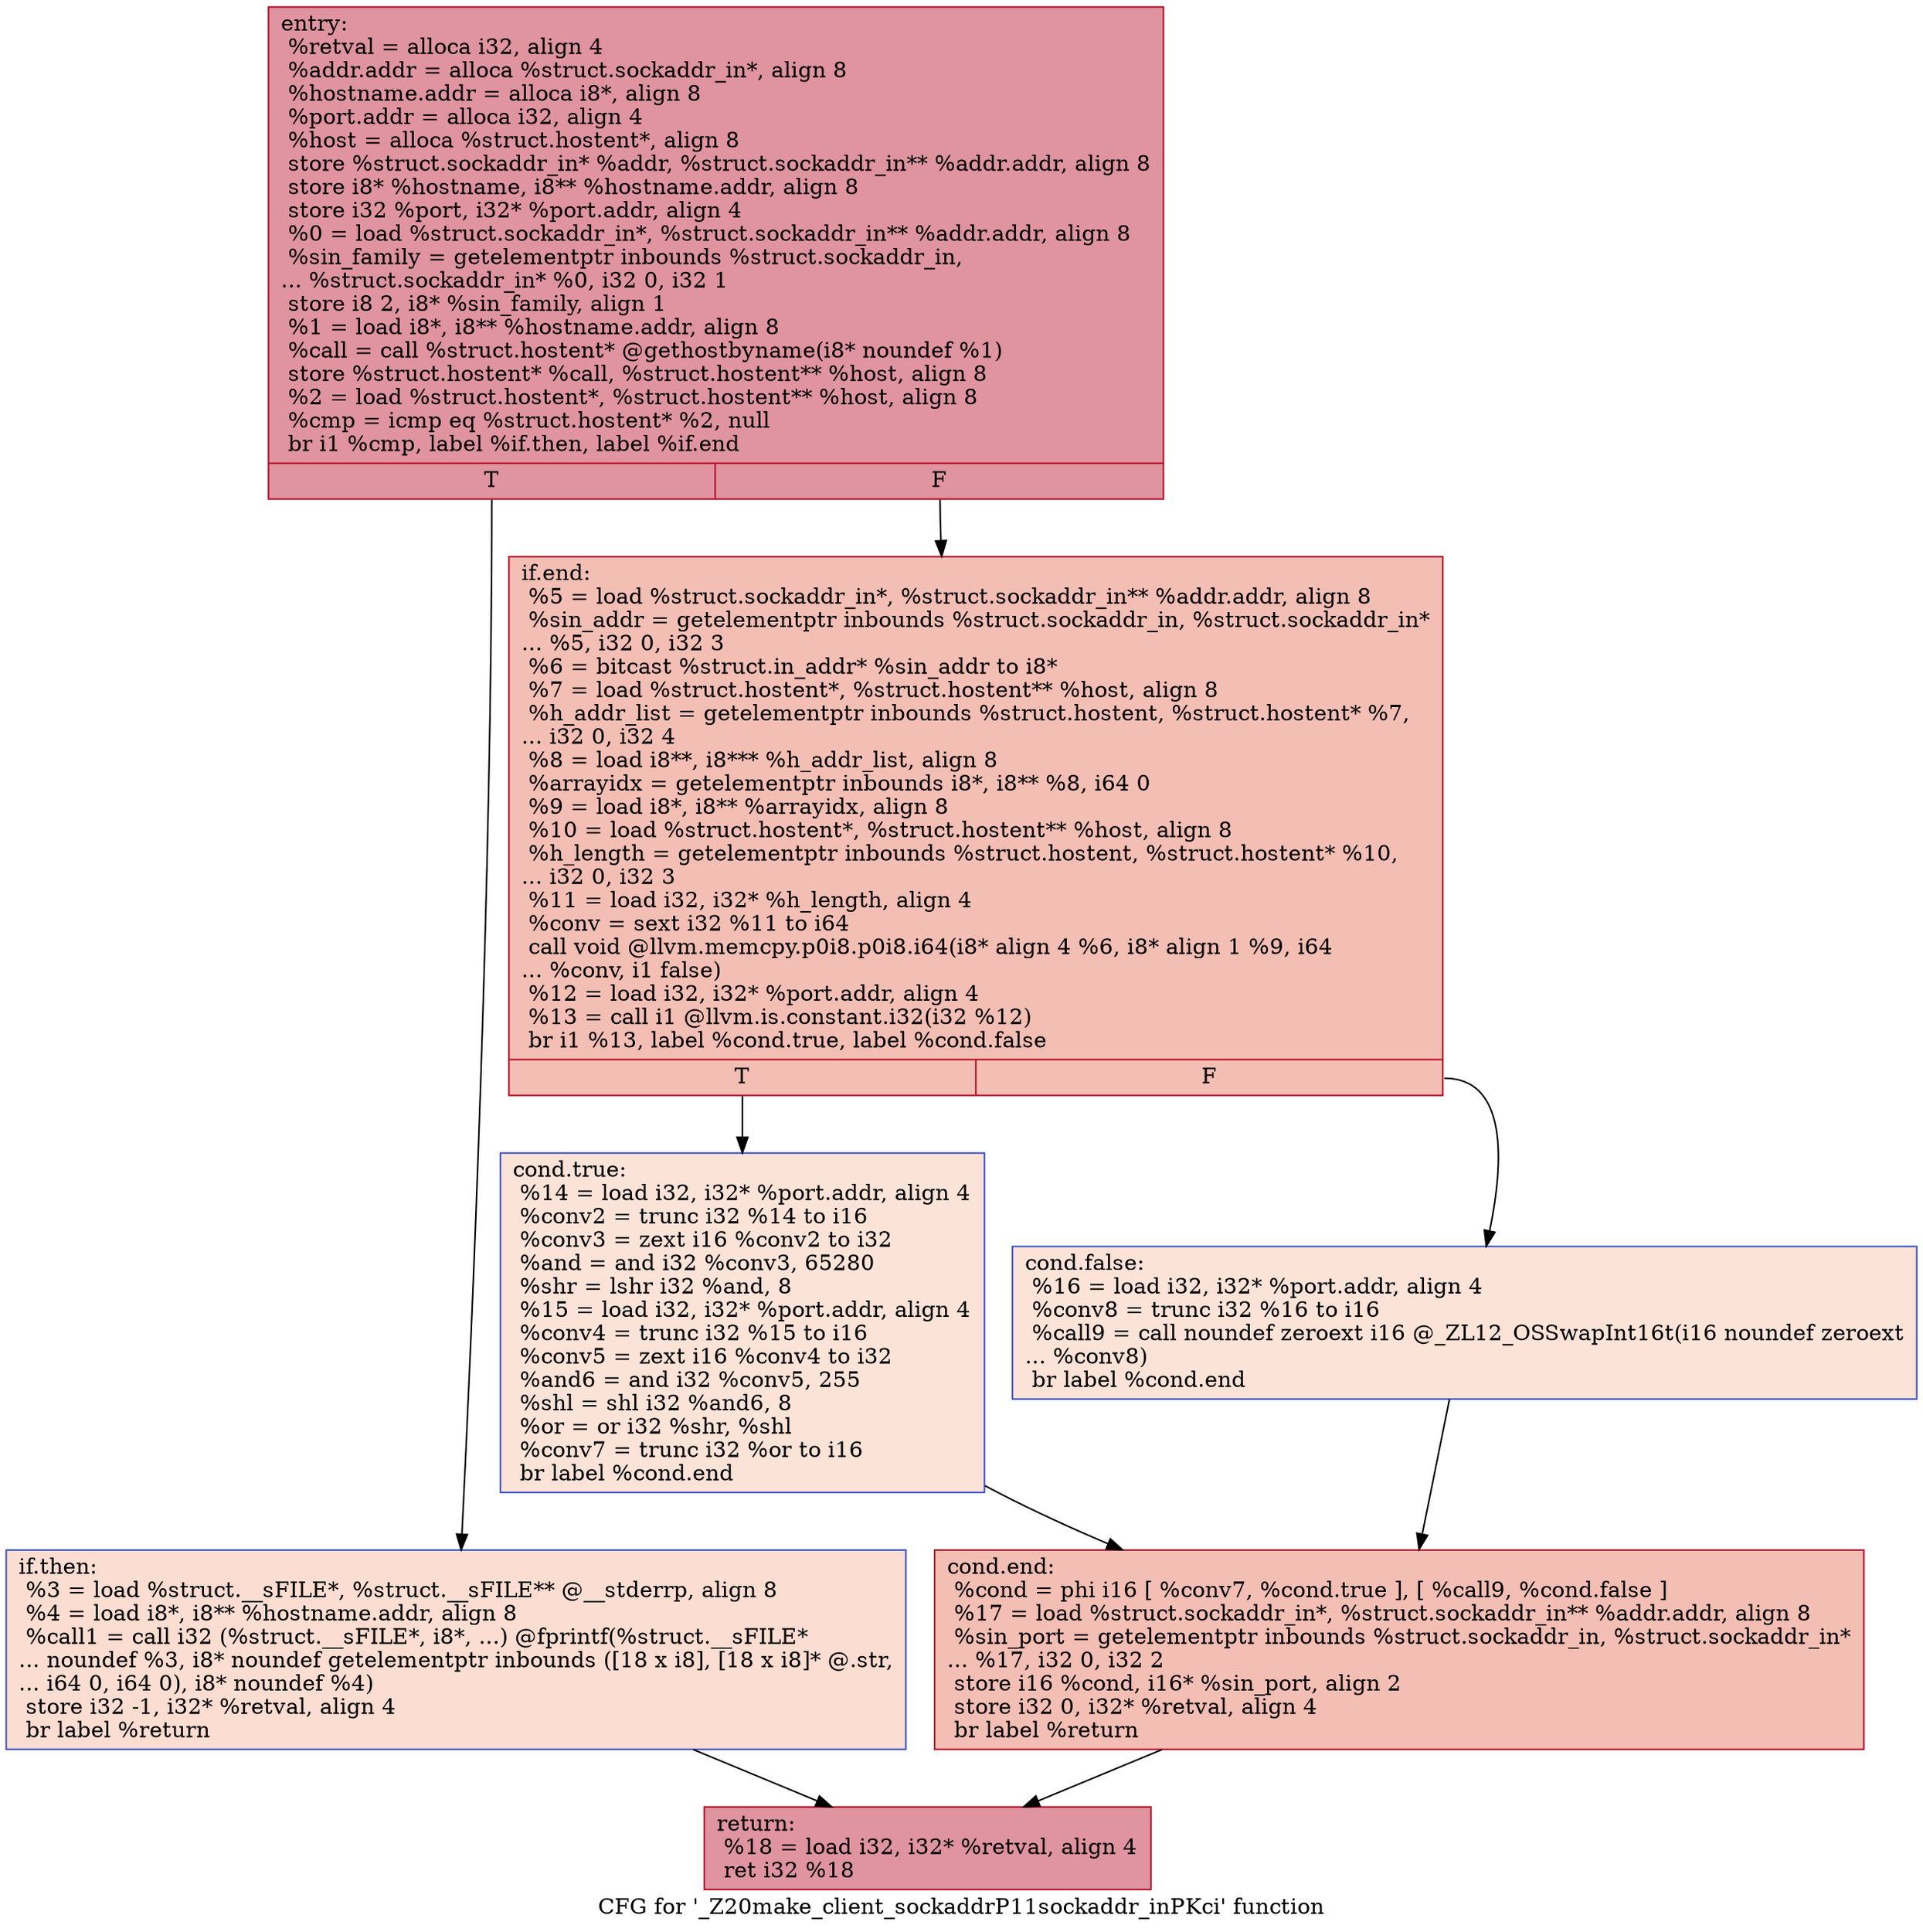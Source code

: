 digraph "CFG for '_Z20make_client_sockaddrP11sockaddr_inPKci' function" {
	label="CFG for '_Z20make_client_sockaddrP11sockaddr_inPKci' function";

	Node0x600003e78980 [shape=record,color="#b70d28ff", style=filled, fillcolor="#b70d2870",label="{entry:\l  %retval = alloca i32, align 4\l  %addr.addr = alloca %struct.sockaddr_in*, align 8\l  %hostname.addr = alloca i8*, align 8\l  %port.addr = alloca i32, align 4\l  %host = alloca %struct.hostent*, align 8\l  store %struct.sockaddr_in* %addr, %struct.sockaddr_in** %addr.addr, align 8\l  store i8* %hostname, i8** %hostname.addr, align 8\l  store i32 %port, i32* %port.addr, align 4\l  %0 = load %struct.sockaddr_in*, %struct.sockaddr_in** %addr.addr, align 8\l  %sin_family = getelementptr inbounds %struct.sockaddr_in,\l... %struct.sockaddr_in* %0, i32 0, i32 1\l  store i8 2, i8* %sin_family, align 1\l  %1 = load i8*, i8** %hostname.addr, align 8\l  %call = call %struct.hostent* @gethostbyname(i8* noundef %1)\l  store %struct.hostent* %call, %struct.hostent** %host, align 8\l  %2 = load %struct.hostent*, %struct.hostent** %host, align 8\l  %cmp = icmp eq %struct.hostent* %2, null\l  br i1 %cmp, label %if.then, label %if.end\l|{<s0>T|<s1>F}}"];
	Node0x600003e78980:s0 -> Node0x600003e78a00;
	Node0x600003e78980:s1 -> Node0x600003e78a40;
	Node0x600003e78a00 [shape=record,color="#3d50c3ff", style=filled, fillcolor="#f7b39670",label="{if.then:                                          \l  %3 = load %struct.__sFILE*, %struct.__sFILE** @__stderrp, align 8\l  %4 = load i8*, i8** %hostname.addr, align 8\l  %call1 = call i32 (%struct.__sFILE*, i8*, ...) @fprintf(%struct.__sFILE*\l... noundef %3, i8* noundef getelementptr inbounds ([18 x i8], [18 x i8]* @.str,\l... i64 0, i64 0), i8* noundef %4)\l  store i32 -1, i32* %retval, align 4\l  br label %return\l}"];
	Node0x600003e78a00 -> Node0x600003e78b00;
	Node0x600003e78a40 [shape=record,color="#b70d28ff", style=filled, fillcolor="#e36c5570",label="{if.end:                                           \l  %5 = load %struct.sockaddr_in*, %struct.sockaddr_in** %addr.addr, align 8\l  %sin_addr = getelementptr inbounds %struct.sockaddr_in, %struct.sockaddr_in*\l... %5, i32 0, i32 3\l  %6 = bitcast %struct.in_addr* %sin_addr to i8*\l  %7 = load %struct.hostent*, %struct.hostent** %host, align 8\l  %h_addr_list = getelementptr inbounds %struct.hostent, %struct.hostent* %7,\l... i32 0, i32 4\l  %8 = load i8**, i8*** %h_addr_list, align 8\l  %arrayidx = getelementptr inbounds i8*, i8** %8, i64 0\l  %9 = load i8*, i8** %arrayidx, align 8\l  %10 = load %struct.hostent*, %struct.hostent** %host, align 8\l  %h_length = getelementptr inbounds %struct.hostent, %struct.hostent* %10,\l... i32 0, i32 3\l  %11 = load i32, i32* %h_length, align 4\l  %conv = sext i32 %11 to i64\l  call void @llvm.memcpy.p0i8.p0i8.i64(i8* align 4 %6, i8* align 1 %9, i64\l... %conv, i1 false)\l  %12 = load i32, i32* %port.addr, align 4\l  %13 = call i1 @llvm.is.constant.i32(i32 %12)\l  br i1 %13, label %cond.true, label %cond.false\l|{<s0>T|<s1>F}}"];
	Node0x600003e78a40:s0 -> Node0x600003e78c00;
	Node0x600003e78a40:s1 -> Node0x600003e78c40;
	Node0x600003e78c00 [shape=record,color="#3d50c3ff", style=filled, fillcolor="#f6bfa670",label="{cond.true:                                        \l  %14 = load i32, i32* %port.addr, align 4\l  %conv2 = trunc i32 %14 to i16\l  %conv3 = zext i16 %conv2 to i32\l  %and = and i32 %conv3, 65280\l  %shr = lshr i32 %and, 8\l  %15 = load i32, i32* %port.addr, align 4\l  %conv4 = trunc i32 %15 to i16\l  %conv5 = zext i16 %conv4 to i32\l  %and6 = and i32 %conv5, 255\l  %shl = shl i32 %and6, 8\l  %or = or i32 %shr, %shl\l  %conv7 = trunc i32 %or to i16\l  br label %cond.end\l}"];
	Node0x600003e78c00 -> Node0x600003e78c80;
	Node0x600003e78c40 [shape=record,color="#3d50c3ff", style=filled, fillcolor="#f6bfa670",label="{cond.false:                                       \l  %16 = load i32, i32* %port.addr, align 4\l  %conv8 = trunc i32 %16 to i16\l  %call9 = call noundef zeroext i16 @_ZL12_OSSwapInt16t(i16 noundef zeroext\l... %conv8)\l  br label %cond.end\l}"];
	Node0x600003e78c40 -> Node0x600003e78c80;
	Node0x600003e78c80 [shape=record,color="#b70d28ff", style=filled, fillcolor="#e36c5570",label="{cond.end:                                         \l  %cond = phi i16 [ %conv7, %cond.true ], [ %call9, %cond.false ]\l  %17 = load %struct.sockaddr_in*, %struct.sockaddr_in** %addr.addr, align 8\l  %sin_port = getelementptr inbounds %struct.sockaddr_in, %struct.sockaddr_in*\l... %17, i32 0, i32 2\l  store i16 %cond, i16* %sin_port, align 2\l  store i32 0, i32* %retval, align 4\l  br label %return\l}"];
	Node0x600003e78c80 -> Node0x600003e78b00;
	Node0x600003e78b00 [shape=record,color="#b70d28ff", style=filled, fillcolor="#b70d2870",label="{return:                                           \l  %18 = load i32, i32* %retval, align 4\l  ret i32 %18\l}"];
}
